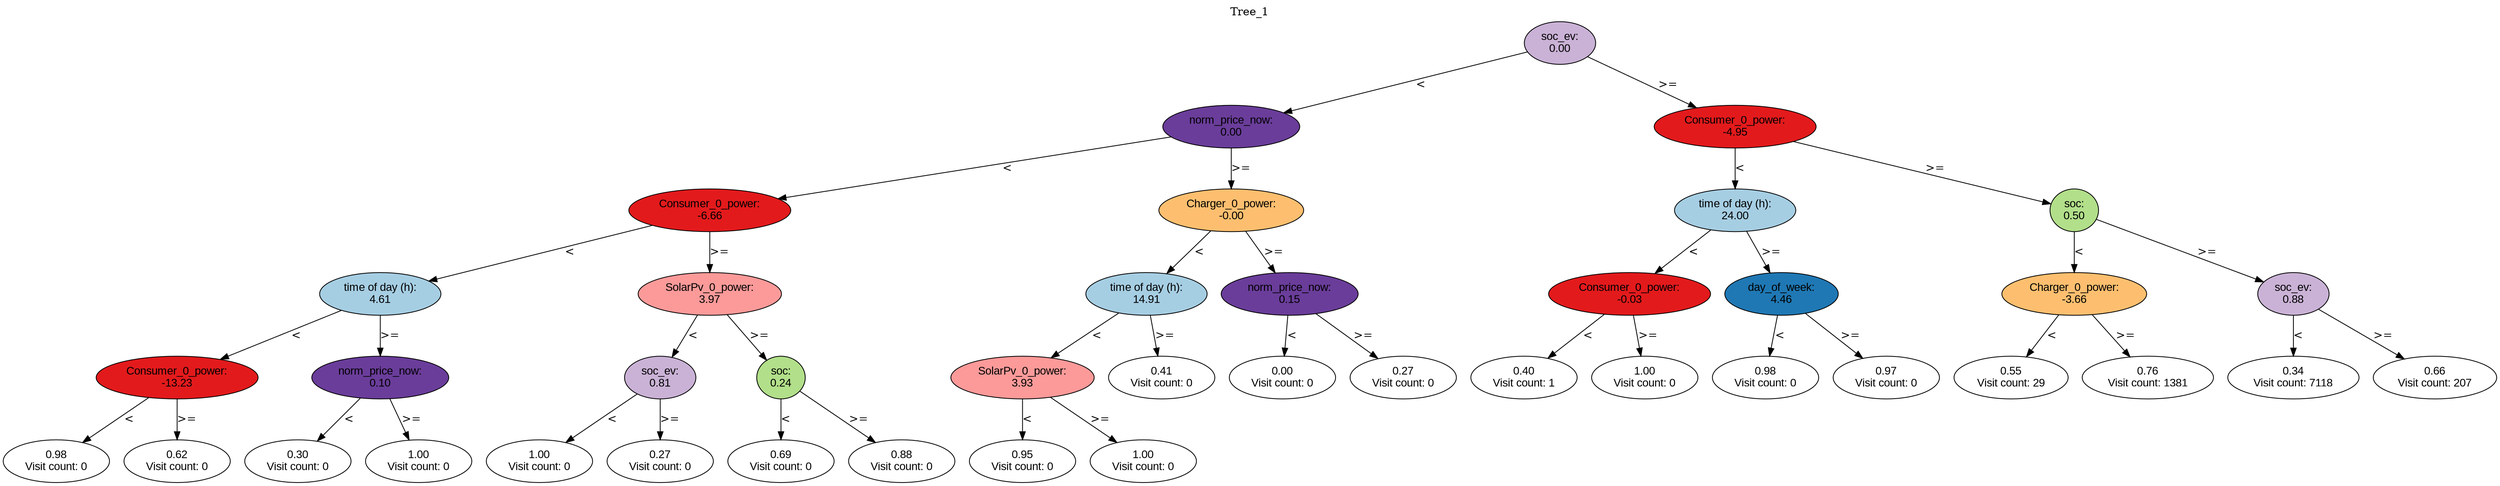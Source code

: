digraph BST {
    node [fontname="Arial" style=filled colorscheme=paired12];
    0 [ label = "soc_ev:
0.00" fillcolor=9];
    1 [ label = "norm_price_now:
0.00" fillcolor=10];
    2 [ label = "Consumer_0_power:
-6.66" fillcolor=6];
    3 [ label = "time of day (h):
4.61" fillcolor=1];
    4 [ label = "Consumer_0_power:
-13.23" fillcolor=6];
    5 [ label = "0.98
Visit count: 0" fillcolor=white];
    6 [ label = "0.62
Visit count: 0" fillcolor=white];
    7 [ label = "norm_price_now:
0.10" fillcolor=10];
    8 [ label = "0.30
Visit count: 0" fillcolor=white];
    9 [ label = "1.00
Visit count: 0" fillcolor=white];
    10 [ label = "SolarPv_0_power:
3.97" fillcolor=5];
    11 [ label = "soc_ev:
0.81" fillcolor=9];
    12 [ label = "1.00
Visit count: 0" fillcolor=white];
    13 [ label = "0.27
Visit count: 0" fillcolor=white];
    14 [ label = "soc:
0.24" fillcolor=3];
    15 [ label = "0.69
Visit count: 0" fillcolor=white];
    16 [ label = "0.88
Visit count: 0" fillcolor=white];
    17 [ label = "Charger_0_power:
-0.00" fillcolor=7];
    18 [ label = "time of day (h):
14.91" fillcolor=1];
    19 [ label = "SolarPv_0_power:
3.93" fillcolor=5];
    20 [ label = "0.95
Visit count: 0" fillcolor=white];
    21 [ label = "1.00
Visit count: 0" fillcolor=white];
    22 [ label = "0.41
Visit count: 0" fillcolor=white];
    23 [ label = "norm_price_now:
0.15" fillcolor=10];
    24 [ label = "0.00
Visit count: 0" fillcolor=white];
    25 [ label = "0.27
Visit count: 0" fillcolor=white];
    26 [ label = "Consumer_0_power:
-4.95" fillcolor=6];
    27 [ label = "time of day (h):
24.00" fillcolor=1];
    28 [ label = "Consumer_0_power:
-0.03" fillcolor=6];
    29 [ label = "0.40
Visit count: 1" fillcolor=white];
    30 [ label = "1.00
Visit count: 0" fillcolor=white];
    31 [ label = "day_of_week:
4.46" fillcolor=2];
    32 [ label = "0.98
Visit count: 0" fillcolor=white];
    33 [ label = "0.97
Visit count: 0" fillcolor=white];
    34 [ label = "soc:
0.50" fillcolor=3];
    35 [ label = "Charger_0_power:
-3.66" fillcolor=7];
    36 [ label = "0.55
Visit count: 29" fillcolor=white];
    37 [ label = "0.76
Visit count: 1381" fillcolor=white];
    38 [ label = "soc_ev:
0.88" fillcolor=9];
    39 [ label = "0.34
Visit count: 7118" fillcolor=white];
    40 [ label = "0.66
Visit count: 207" fillcolor=white];

    0  -> 1[ label = "<"];
    0  -> 26[ label = ">="];
    1  -> 2[ label = "<"];
    1  -> 17[ label = ">="];
    2  -> 3[ label = "<"];
    2  -> 10[ label = ">="];
    3  -> 4[ label = "<"];
    3  -> 7[ label = ">="];
    4  -> 5[ label = "<"];
    4  -> 6[ label = ">="];
    7  -> 8[ label = "<"];
    7  -> 9[ label = ">="];
    10  -> 11[ label = "<"];
    10  -> 14[ label = ">="];
    11  -> 12[ label = "<"];
    11  -> 13[ label = ">="];
    14  -> 15[ label = "<"];
    14  -> 16[ label = ">="];
    17  -> 18[ label = "<"];
    17  -> 23[ label = ">="];
    18  -> 19[ label = "<"];
    18  -> 22[ label = ">="];
    19  -> 20[ label = "<"];
    19  -> 21[ label = ">="];
    23  -> 24[ label = "<"];
    23  -> 25[ label = ">="];
    26  -> 27[ label = "<"];
    26  -> 34[ label = ">="];
    27  -> 28[ label = "<"];
    27  -> 31[ label = ">="];
    28  -> 29[ label = "<"];
    28  -> 30[ label = ">="];
    31  -> 32[ label = "<"];
    31  -> 33[ label = ">="];
    34  -> 35[ label = "<"];
    34  -> 38[ label = ">="];
    35  -> 36[ label = "<"];
    35  -> 37[ label = ">="];
    38  -> 39[ label = "<"];
    38  -> 40[ label = ">="];

    labelloc="t";
    label="Tree_1";
}